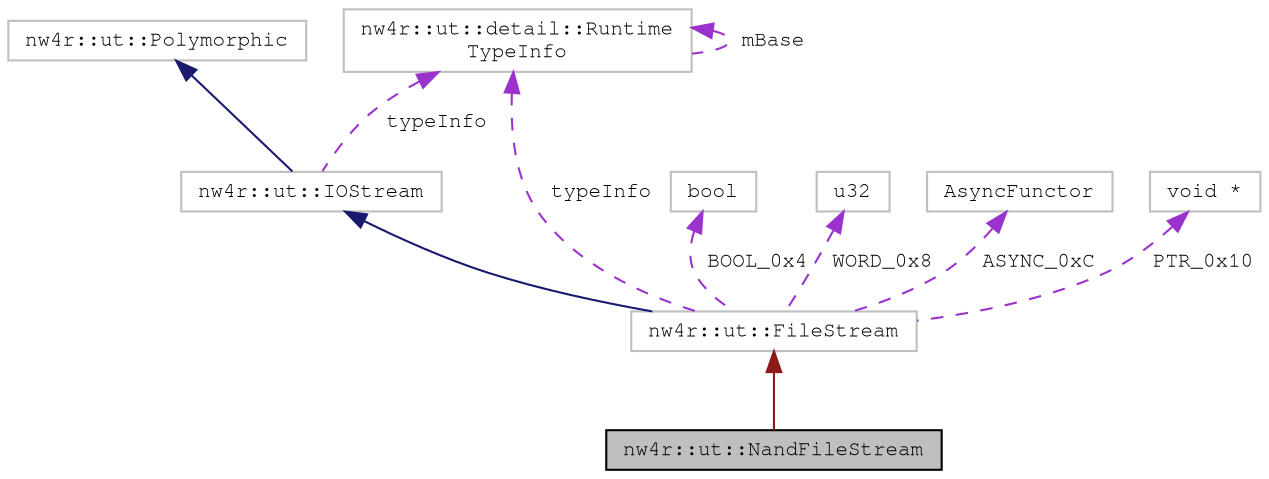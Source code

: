 digraph "nw4r::ut::NandFileStream"
{
 // LATEX_PDF_SIZE
  edge [fontname="FreeMono",fontsize="10",labelfontname="FreeMono",labelfontsize="10"];
  node [fontname="FreeMono",fontsize="10",shape=record];
  Node1 [label="nw4r::ut::NandFileStream",height=0.2,width=0.4,color="black", fillcolor="grey75", style="filled", fontcolor="black",tooltip=" "];
  Node2 -> Node1 [dir="back",color="firebrick4",fontsize="10",style="solid",fontname="FreeMono"];
  Node2 [label="nw4r::ut::FileStream",height=0.2,width=0.4,color="grey75", fillcolor="white", style="filled",URL="$classnw4r_1_1ut_1_1_file_stream.html",tooltip=" "];
  Node3 -> Node2 [dir="back",color="midnightblue",fontsize="10",style="solid",fontname="FreeMono"];
  Node3 [label="nw4r::ut::IOStream",height=0.2,width=0.4,color="grey75", fillcolor="white", style="filled",URL="$structnw4r_1_1ut_1_1_i_o_stream.html",tooltip=" "];
  Node4 -> Node3 [dir="back",color="midnightblue",fontsize="10",style="solid",fontname="FreeMono"];
  Node4 [label="nw4r::ut::Polymorphic",height=0.2,width=0.4,color="grey75", fillcolor="white", style="filled",URL="$structnw4r_1_1ut_1_1_polymorphic.html",tooltip=" "];
  Node5 -> Node3 [dir="back",color="darkorchid3",fontsize="10",style="dashed",label=" typeInfo" ,fontname="FreeMono"];
  Node5 [label="nw4r::ut::detail::Runtime\lTypeInfo",height=0.2,width=0.4,color="grey75", fillcolor="white", style="filled",URL="$structnw4r_1_1ut_1_1detail_1_1_runtime_type_info.html",tooltip=" "];
  Node5 -> Node5 [dir="back",color="darkorchid3",fontsize="10",style="dashed",label=" mBase" ,fontname="FreeMono"];
  Node6 -> Node2 [dir="back",color="darkorchid3",fontsize="10",style="dashed",label=" BOOL_0x4" ,fontname="FreeMono"];
  Node6 [label="bool",height=0.2,width=0.4,color="grey75", fillcolor="white", style="filled",tooltip=" "];
  Node7 -> Node2 [dir="back",color="darkorchid3",fontsize="10",style="dashed",label=" WORD_0x8" ,fontname="FreeMono"];
  Node7 [label="u32",height=0.2,width=0.4,color="grey75", fillcolor="white", style="filled",tooltip=" "];
  Node8 -> Node2 [dir="back",color="darkorchid3",fontsize="10",style="dashed",label=" ASYNC_0xC" ,fontname="FreeMono"];
  Node8 [label="AsyncFunctor",height=0.2,width=0.4,color="grey75", fillcolor="white", style="filled",tooltip=" "];
  Node9 -> Node2 [dir="back",color="darkorchid3",fontsize="10",style="dashed",label=" PTR_0x10" ,fontname="FreeMono"];
  Node9 [label="void *",height=0.2,width=0.4,color="grey75", fillcolor="white", style="filled",tooltip=" "];
  Node5 -> Node2 [dir="back",color="darkorchid3",fontsize="10",style="dashed",label=" typeInfo" ,fontname="FreeMono"];
}
